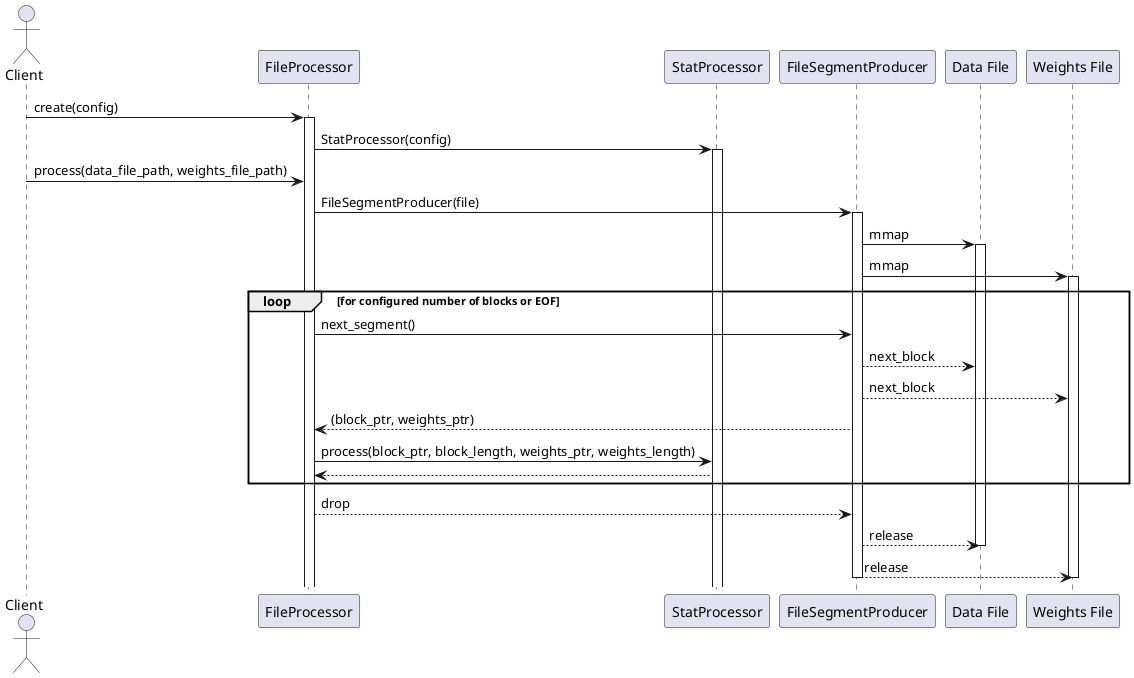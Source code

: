 @startuml PST STAT DADA file processor
actor Client
Client -> FileProcessor: create(config)
activate FileProcessor
FileProcessor -> StatProcessor: StatProcessor(config)
activate StatProcessor
Client -> FileProcessor: process(data_file_path, weights_file_path)
FileProcessor -> FileSegmentProducer: FileSegmentProducer(file)
activate FileSegmentProducer
FileSegmentProducer -> "Data File": mmap
activate "Data File"
FileSegmentProducer -> "Weights File": mmap
activate "Weights File"

loop for configured number of blocks or EOF
  FileProcessor -> FileSegmentProducer: next_segment()
  FileSegmentProducer --> "Data File": next_block
  FileSegmentProducer --> "Weights File": next_block
  FileProcessor <-- FileSegmentProducer: (block_ptr, weights_ptr)
  FileProcessor -> StatProcessor: process(block_ptr, block_length, weights_ptr, weights_length)
  FileProcessor <-- StatProcessor
end

FileProcessor --> FileSegmentProducer: drop
FileSegmentProducer --> "Data File": release
deactivate "Data File"
FileSegmentProducer --> "Weights File": release
deactivate "Weights File"
deactivate FileSegmentProducer

' FileProcessor -> FileSegmentProducer: create
' activate FileSegmentProducer
' FileSegmentProducer -> File: mmap
' activate File
' loop while data present
'   FileProcessor -> FileSegmentProducer: read next
'   FileProcessor <-- FileSegmentProducer: return next block ptr or null
'   alt data present
'     FileProcessor -> StatProcessor: process(block_ptr, block_length)
'   else no data preset
'     Client <-- FileProcessor: process complete
'   end
' end

@enduml
